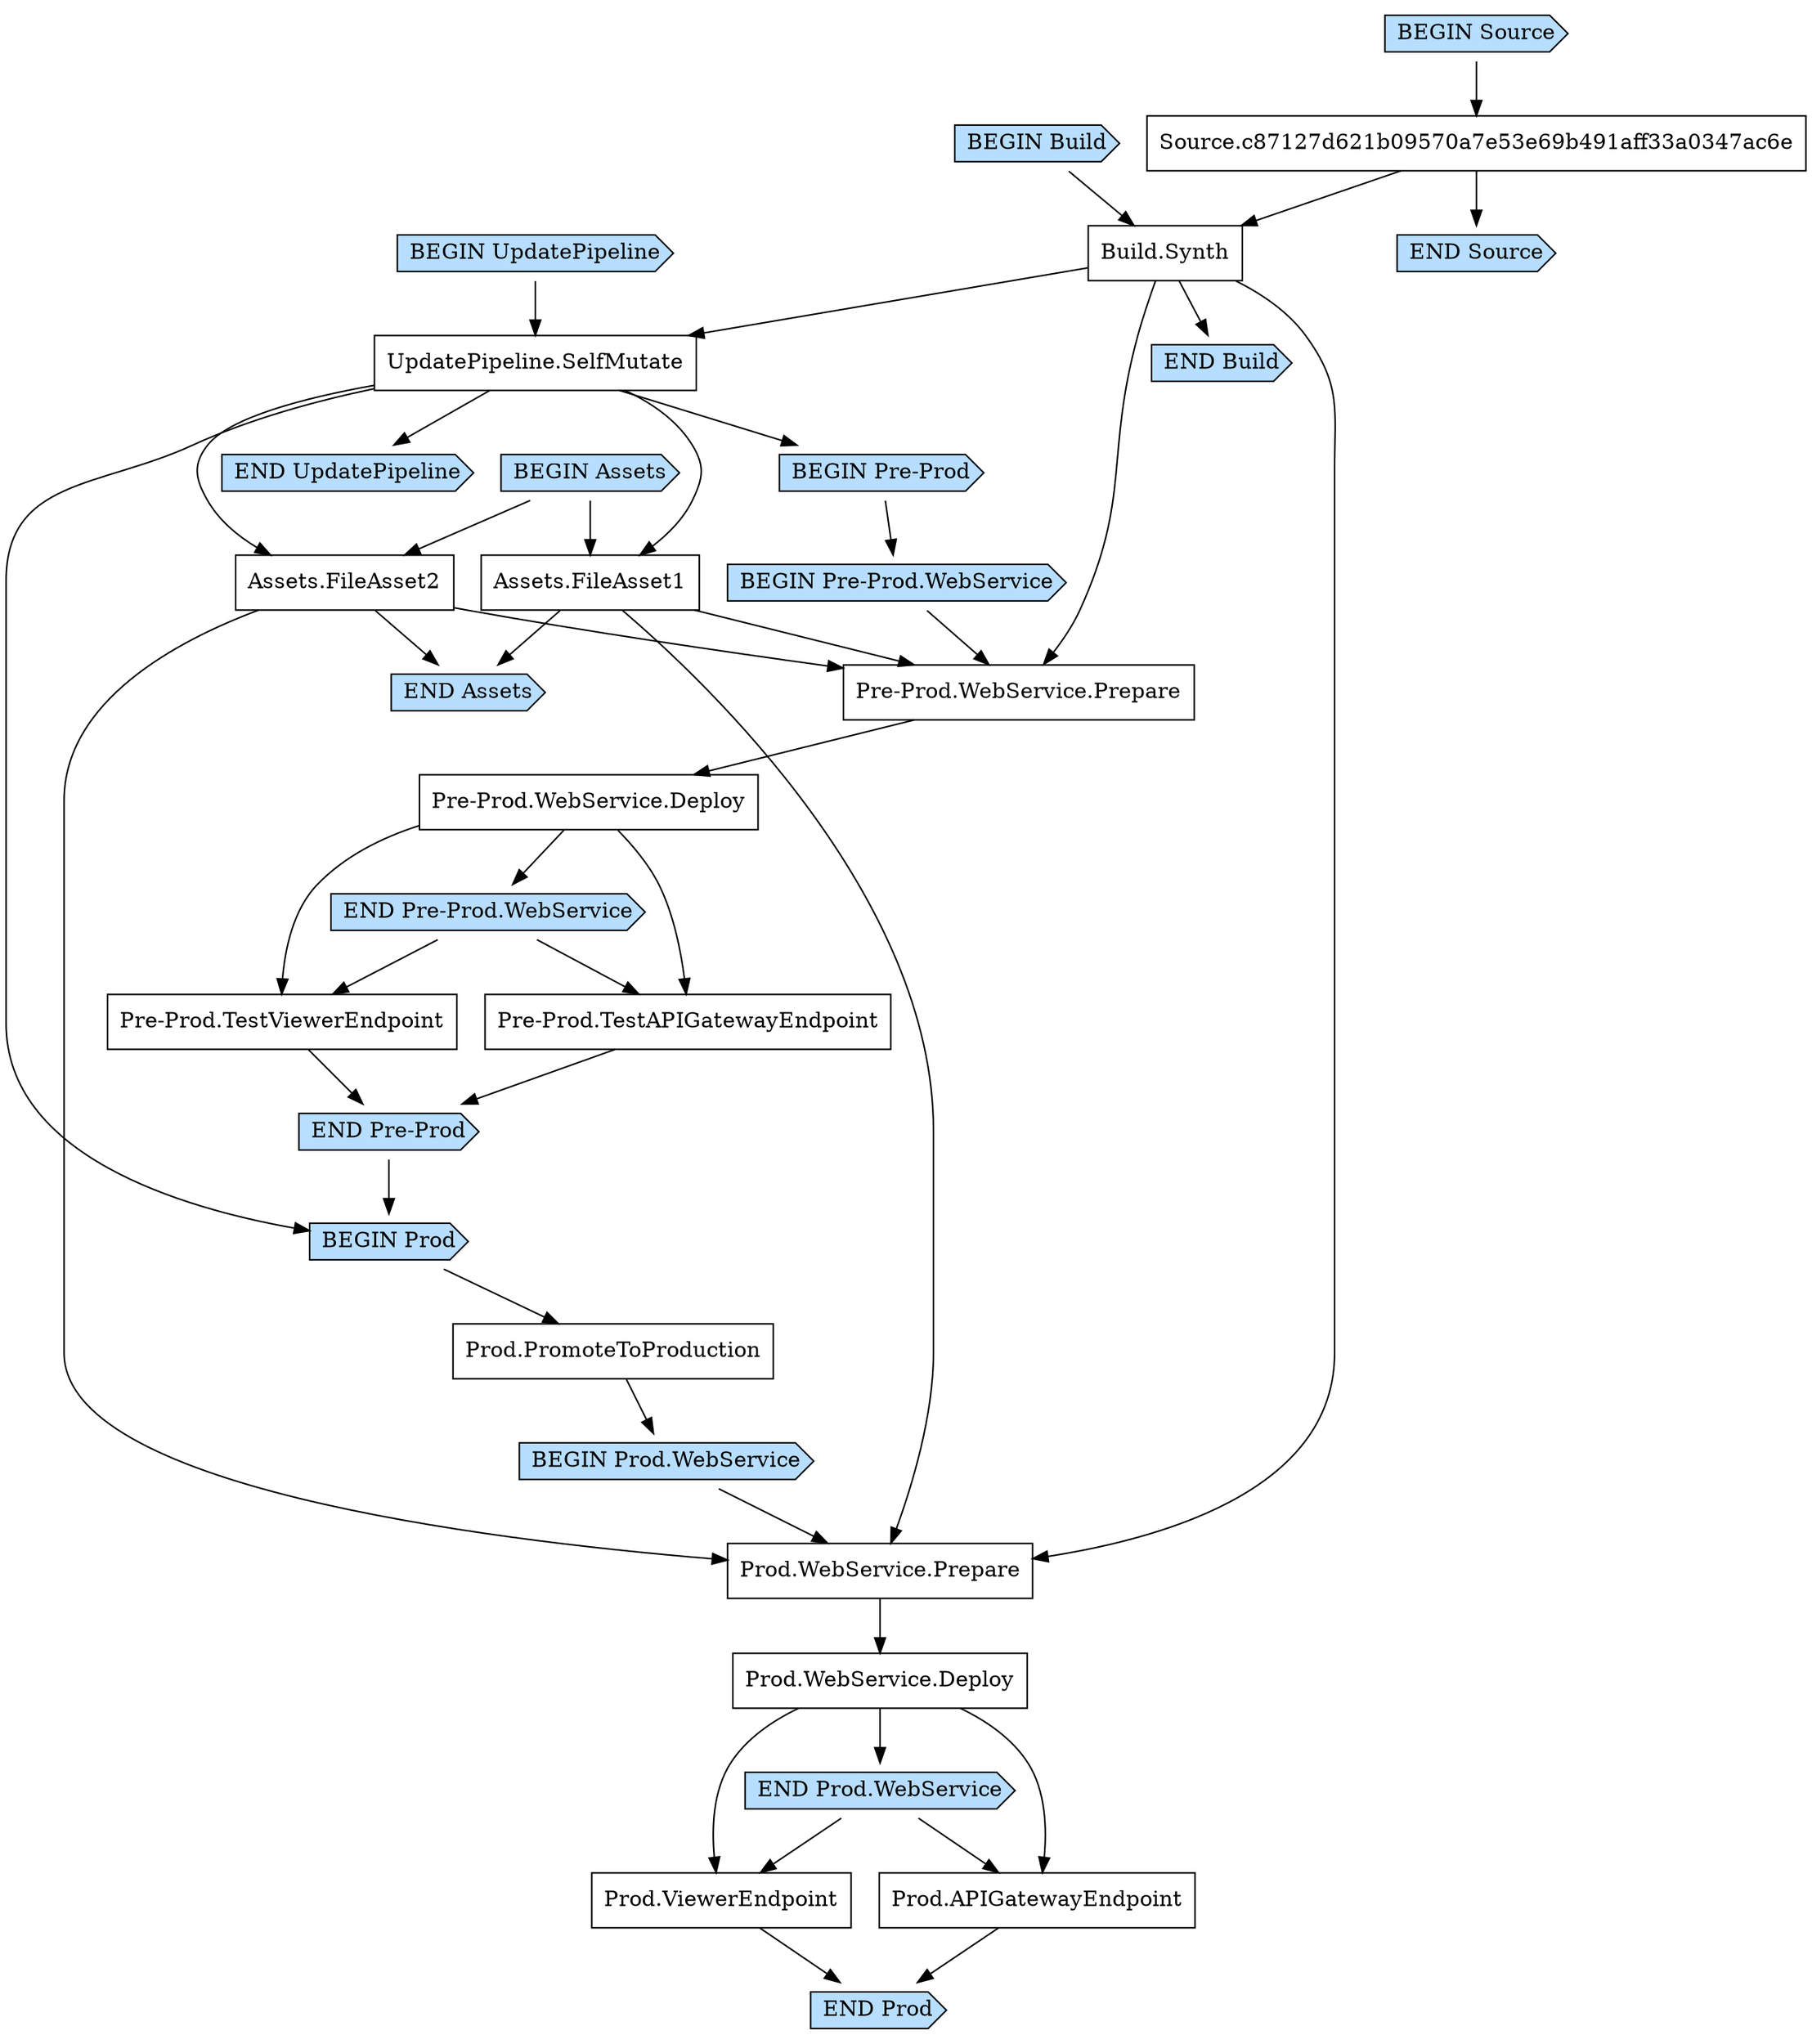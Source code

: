 digraph G {
  # Arrows represent an "unlocks" relationship (opposite of dependency). So chosen
  # because the layout looks more natural that way.
  # To represent subgraph dependencies, subgraphs are represented by BEGIN/END nodes.
  # To render: `dot -Tsvg WorkshopPipelineStackPipeline66CB8D4D.dot > graph.svg`, open in a browser.
  node [shape="box"];
"BEGIN Build" [shape="cds", style="filled", fillcolor="#b7deff"];
"END Build" [shape="cds", style="filled", fillcolor="#b7deff"];
"Build.Synth";
"Source.c87127d621b09570a7e53e69b491aff33a0347ac6e" -> "Build.Synth";
"BEGIN Build" -> "Build.Synth";
"Build.Synth" -> "END Build";
"BEGIN UpdatePipeline" [shape="cds", style="filled", fillcolor="#b7deff"];
"END UpdatePipeline" [shape="cds", style="filled", fillcolor="#b7deff"];
"UpdatePipeline.SelfMutate";
"Build.Synth" -> "UpdatePipeline.SelfMutate";
"BEGIN UpdatePipeline" -> "UpdatePipeline.SelfMutate";
"UpdatePipeline.SelfMutate" -> "END UpdatePipeline";
"BEGIN Assets" [shape="cds", style="filled", fillcolor="#b7deff"];
"END Assets" [shape="cds", style="filled", fillcolor="#b7deff"];
"Assets.FileAsset1";
"UpdatePipeline.SelfMutate" -> "Assets.FileAsset1";
"Assets.FileAsset2";
"UpdatePipeline.SelfMutate" -> "Assets.FileAsset2";
"BEGIN Assets" -> "Assets.FileAsset1";
"BEGIN Assets" -> "Assets.FileAsset2";
"Assets.FileAsset1" -> "END Assets";
"Assets.FileAsset2" -> "END Assets";
"BEGIN Pre-Prod" [shape="cds", style="filled", fillcolor="#b7deff"];
"END Pre-Prod" [shape="cds", style="filled", fillcolor="#b7deff"];
"UpdatePipeline.SelfMutate" -> "BEGIN Pre-Prod";
"BEGIN Pre-Prod.WebService" [shape="cds", style="filled", fillcolor="#b7deff"];
"END Pre-Prod.WebService" [shape="cds", style="filled", fillcolor="#b7deff"];
"Pre-Prod.WebService.Deploy";
"Pre-Prod.WebService.Prepare" -> "Pre-Prod.WebService.Deploy";
"Pre-Prod.WebService.Prepare";
"Build.Synth" -> "Pre-Prod.WebService.Prepare";
"Assets.FileAsset1" -> "Pre-Prod.WebService.Prepare";
"Assets.FileAsset2" -> "Pre-Prod.WebService.Prepare";
"BEGIN Pre-Prod.WebService" -> "Pre-Prod.WebService.Prepare";
"Pre-Prod.WebService.Deploy" -> "END Pre-Prod.WebService";
"Pre-Prod.TestViewerEndpoint";
"Pre-Prod.WebService.Deploy" -> "Pre-Prod.TestViewerEndpoint";
"END Pre-Prod.WebService" -> "Pre-Prod.TestViewerEndpoint";
"Pre-Prod.TestAPIGatewayEndpoint";
"Pre-Prod.WebService.Deploy" -> "Pre-Prod.TestAPIGatewayEndpoint";
"END Pre-Prod.WebService" -> "Pre-Prod.TestAPIGatewayEndpoint";
"BEGIN Pre-Prod" -> "BEGIN Pre-Prod.WebService";
"Pre-Prod.TestAPIGatewayEndpoint" -> "END Pre-Prod";
"Pre-Prod.TestViewerEndpoint" -> "END Pre-Prod";
"BEGIN Prod" [shape="cds", style="filled", fillcolor="#b7deff"];
"END Prod" [shape="cds", style="filled", fillcolor="#b7deff"];
"UpdatePipeline.SelfMutate" -> "BEGIN Prod";
"END Pre-Prod" -> "BEGIN Prod";
"BEGIN Prod.WebService" [shape="cds", style="filled", fillcolor="#b7deff"];
"END Prod.WebService" [shape="cds", style="filled", fillcolor="#b7deff"];
"Prod.PromoteToProduction" -> "BEGIN Prod.WebService";
"Prod.WebService.Deploy";
"Prod.WebService.Prepare" -> "Prod.WebService.Deploy";
"Prod.WebService.Prepare";
"Build.Synth" -> "Prod.WebService.Prepare";
"Assets.FileAsset1" -> "Prod.WebService.Prepare";
"Assets.FileAsset2" -> "Prod.WebService.Prepare";
"BEGIN Prod.WebService" -> "Prod.WebService.Prepare";
"Prod.WebService.Deploy" -> "END Prod.WebService";
"Prod.PromoteToProduction";
"Prod.ViewerEndpoint";
"Prod.WebService.Deploy" -> "Prod.ViewerEndpoint";
"END Prod.WebService" -> "Prod.ViewerEndpoint";
"Prod.APIGatewayEndpoint";
"Prod.WebService.Deploy" -> "Prod.APIGatewayEndpoint";
"END Prod.WebService" -> "Prod.APIGatewayEndpoint";
"BEGIN Prod" -> "Prod.PromoteToProduction";
"Prod.APIGatewayEndpoint" -> "END Prod";
"Prod.ViewerEndpoint" -> "END Prod";
"BEGIN Source" [shape="cds", style="filled", fillcolor="#b7deff"];
"END Source" [shape="cds", style="filled", fillcolor="#b7deff"];
"Source.c87127d621b09570a7e53e69b491aff33a0347ac6e";
"BEGIN Source" -> "Source.c87127d621b09570a7e53e69b491aff33a0347ac6e";
"Source.c87127d621b09570a7e53e69b491aff33a0347ac6e" -> "END Source";
}
